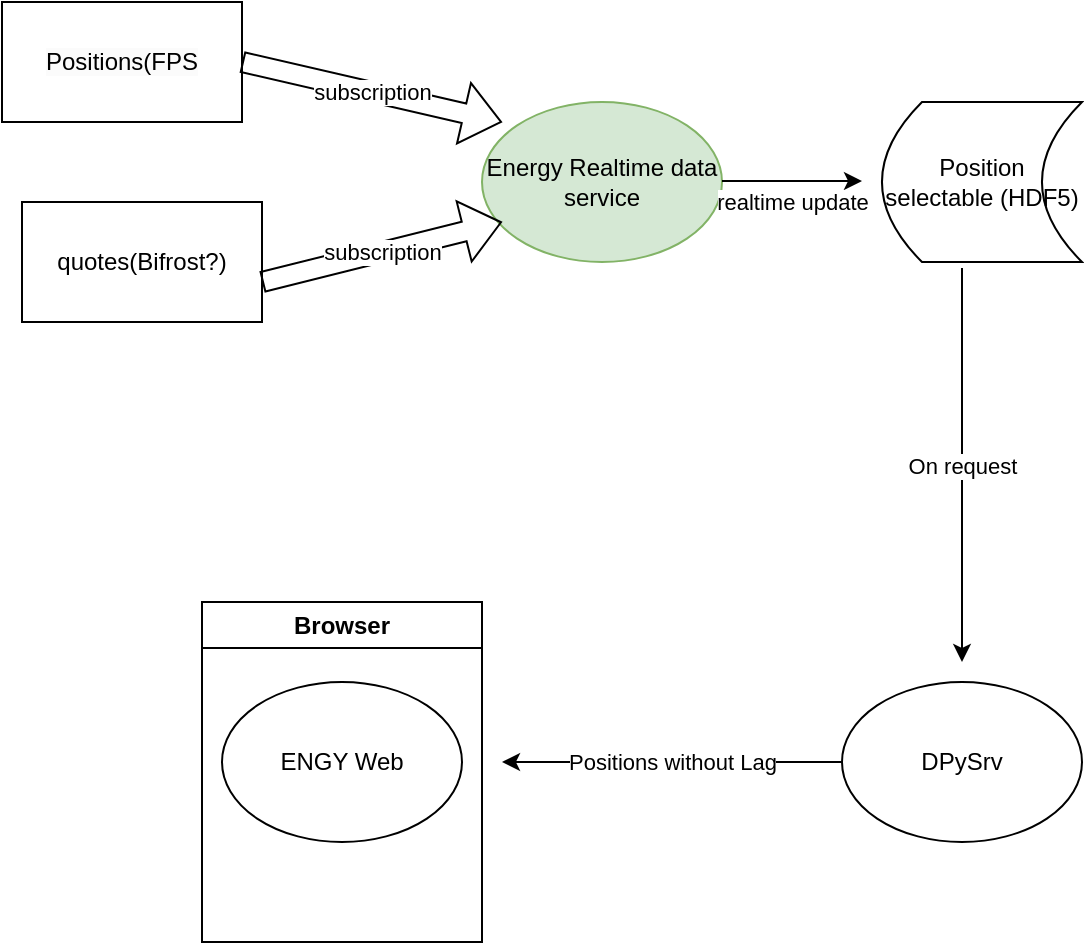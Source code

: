 <mxfile version="24.0.7" type="github">
  <diagram name="Page-1" id="74e2e168-ea6b-b213-b513-2b3c1d86103e">
    <mxGraphModel dx="1004" dy="1404" grid="1" gridSize="10" guides="1" tooltips="1" connect="1" arrows="1" fold="1" page="1" pageScale="1" pageWidth="1100" pageHeight="850" background="none" math="0" shadow="0">
      <root>
        <mxCell id="0" />
        <mxCell id="1" parent="0" />
        <mxCell id="UTYRpSU03SfMlI0BPvVI-3" value="quotes(Bifrost?)" style="rounded=0;whiteSpace=wrap;html=1;" vertex="1" parent="1">
          <mxGeometry x="70" y="170" width="120" height="60" as="geometry" />
        </mxCell>
        <mxCell id="UTYRpSU03SfMlI0BPvVI-4" value="&lt;span style=&quot;caret-color: rgb(0, 0, 0); color: rgb(0, 0, 0); font-family: Helvetica; font-size: 12px; font-style: normal; font-variant-caps: normal; font-weight: 400; letter-spacing: normal; orphans: auto; text-align: center; text-indent: 0px; text-transform: none; white-space: normal; widows: auto; word-spacing: 0px; -webkit-text-stroke-width: 0px; background-color: rgb(251, 251, 251); text-decoration: none; display: inline !important; float: none;&quot;&gt;Positions(FPS&lt;/span&gt;" style="rounded=0;whiteSpace=wrap;html=1;" vertex="1" parent="1">
          <mxGeometry x="60" y="70" width="120" height="60" as="geometry" />
        </mxCell>
        <mxCell id="UTYRpSU03SfMlI0BPvVI-5" value="Energy Realtime data service" style="ellipse;whiteSpace=wrap;html=1;fillColor=#d5e8d4;strokeColor=#82b366;" vertex="1" parent="1">
          <mxGeometry x="300" y="120" width="120" height="80" as="geometry" />
        </mxCell>
        <mxCell id="UTYRpSU03SfMlI0BPvVI-6" value="subscription" style="shape=flexArrow;endArrow=classic;html=1;rounded=0;" edge="1" parent="1">
          <mxGeometry width="50" height="50" relative="1" as="geometry">
            <mxPoint x="180" y="100" as="sourcePoint" />
            <mxPoint x="310" y="130" as="targetPoint" />
          </mxGeometry>
        </mxCell>
        <mxCell id="UTYRpSU03SfMlI0BPvVI-7" value="subscription" style="shape=flexArrow;endArrow=classic;html=1;rounded=0;" edge="1" parent="1">
          <mxGeometry width="50" height="50" relative="1" as="geometry">
            <mxPoint x="190" y="210" as="sourcePoint" />
            <mxPoint x="310" y="180" as="targetPoint" />
          </mxGeometry>
        </mxCell>
        <mxCell id="UTYRpSU03SfMlI0BPvVI-8" value="Position selectable (HDF5)" style="shape=dataStorage;whiteSpace=wrap;html=1;fixedSize=1;" vertex="1" parent="1">
          <mxGeometry x="500" y="120" width="100" height="80" as="geometry" />
        </mxCell>
        <mxCell id="UTYRpSU03SfMlI0BPvVI-10" value="Browser" style="swimlane;whiteSpace=wrap;html=1;" vertex="1" parent="1">
          <mxGeometry x="160" y="370" width="140" height="170" as="geometry" />
        </mxCell>
        <mxCell id="UTYRpSU03SfMlI0BPvVI-11" value="ENGY Web" style="ellipse;whiteSpace=wrap;html=1;" vertex="1" parent="UTYRpSU03SfMlI0BPvVI-10">
          <mxGeometry x="10" y="40" width="120" height="80" as="geometry" />
        </mxCell>
        <mxCell id="UTYRpSU03SfMlI0BPvVI-14" value="DPySrv" style="ellipse;whiteSpace=wrap;html=1;" vertex="1" parent="1">
          <mxGeometry x="480" y="410" width="120" height="80" as="geometry" />
        </mxCell>
        <mxCell id="UTYRpSU03SfMlI0BPvVI-16" value="" style="endArrow=classic;html=1;rounded=0;" edge="1" parent="1">
          <mxGeometry relative="1" as="geometry">
            <mxPoint x="420" y="159.5" as="sourcePoint" />
            <mxPoint x="490" y="159.5" as="targetPoint" />
          </mxGeometry>
        </mxCell>
        <mxCell id="UTYRpSU03SfMlI0BPvVI-17" value="realtime update" style="edgeLabel;resizable=0;html=1;;align=center;verticalAlign=middle;" connectable="0" vertex="1" parent="UTYRpSU03SfMlI0BPvVI-16">
          <mxGeometry relative="1" as="geometry">
            <mxPoint y="10" as="offset" />
          </mxGeometry>
        </mxCell>
        <mxCell id="UTYRpSU03SfMlI0BPvVI-19" value="On request" style="endArrow=classic;html=1;rounded=0;exitX=0.4;exitY=1.038;exitDx=0;exitDy=0;exitPerimeter=0;" edge="1" parent="1" source="UTYRpSU03SfMlI0BPvVI-8">
          <mxGeometry relative="1" as="geometry">
            <mxPoint x="550" y="220" as="sourcePoint" />
            <mxPoint x="540" y="400" as="targetPoint" />
          </mxGeometry>
        </mxCell>
        <mxCell id="UTYRpSU03SfMlI0BPvVI-21" value="" style="endArrow=classic;html=1;rounded=0;exitX=0;exitY=0.5;exitDx=0;exitDy=0;" edge="1" parent="1" source="UTYRpSU03SfMlI0BPvVI-14">
          <mxGeometry relative="1" as="geometry">
            <mxPoint x="360" y="500" as="sourcePoint" />
            <mxPoint x="310" y="450" as="targetPoint" />
          </mxGeometry>
        </mxCell>
        <mxCell id="UTYRpSU03SfMlI0BPvVI-22" value="Positions without Lag" style="edgeLabel;resizable=0;html=1;;align=center;verticalAlign=middle;" connectable="0" vertex="1" parent="UTYRpSU03SfMlI0BPvVI-21">
          <mxGeometry relative="1" as="geometry" />
        </mxCell>
      </root>
    </mxGraphModel>
  </diagram>
</mxfile>
